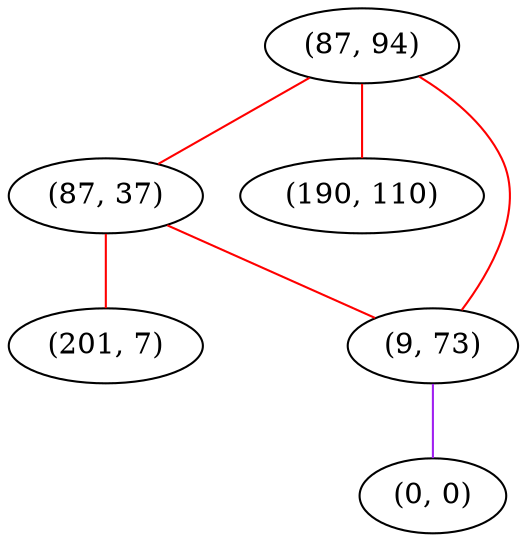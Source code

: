graph "" {
"(87, 94)";
"(87, 37)";
"(190, 110)";
"(9, 73)";
"(0, 0)";
"(201, 7)";
"(87, 94)" -- "(87, 37)"  [color=red, key=0, weight=1];
"(87, 94)" -- "(9, 73)"  [color=red, key=0, weight=1];
"(87, 94)" -- "(190, 110)"  [color=red, key=0, weight=1];
"(87, 37)" -- "(9, 73)"  [color=red, key=0, weight=1];
"(87, 37)" -- "(201, 7)"  [color=red, key=0, weight=1];
"(9, 73)" -- "(0, 0)"  [color=purple, key=0, weight=4];
}
